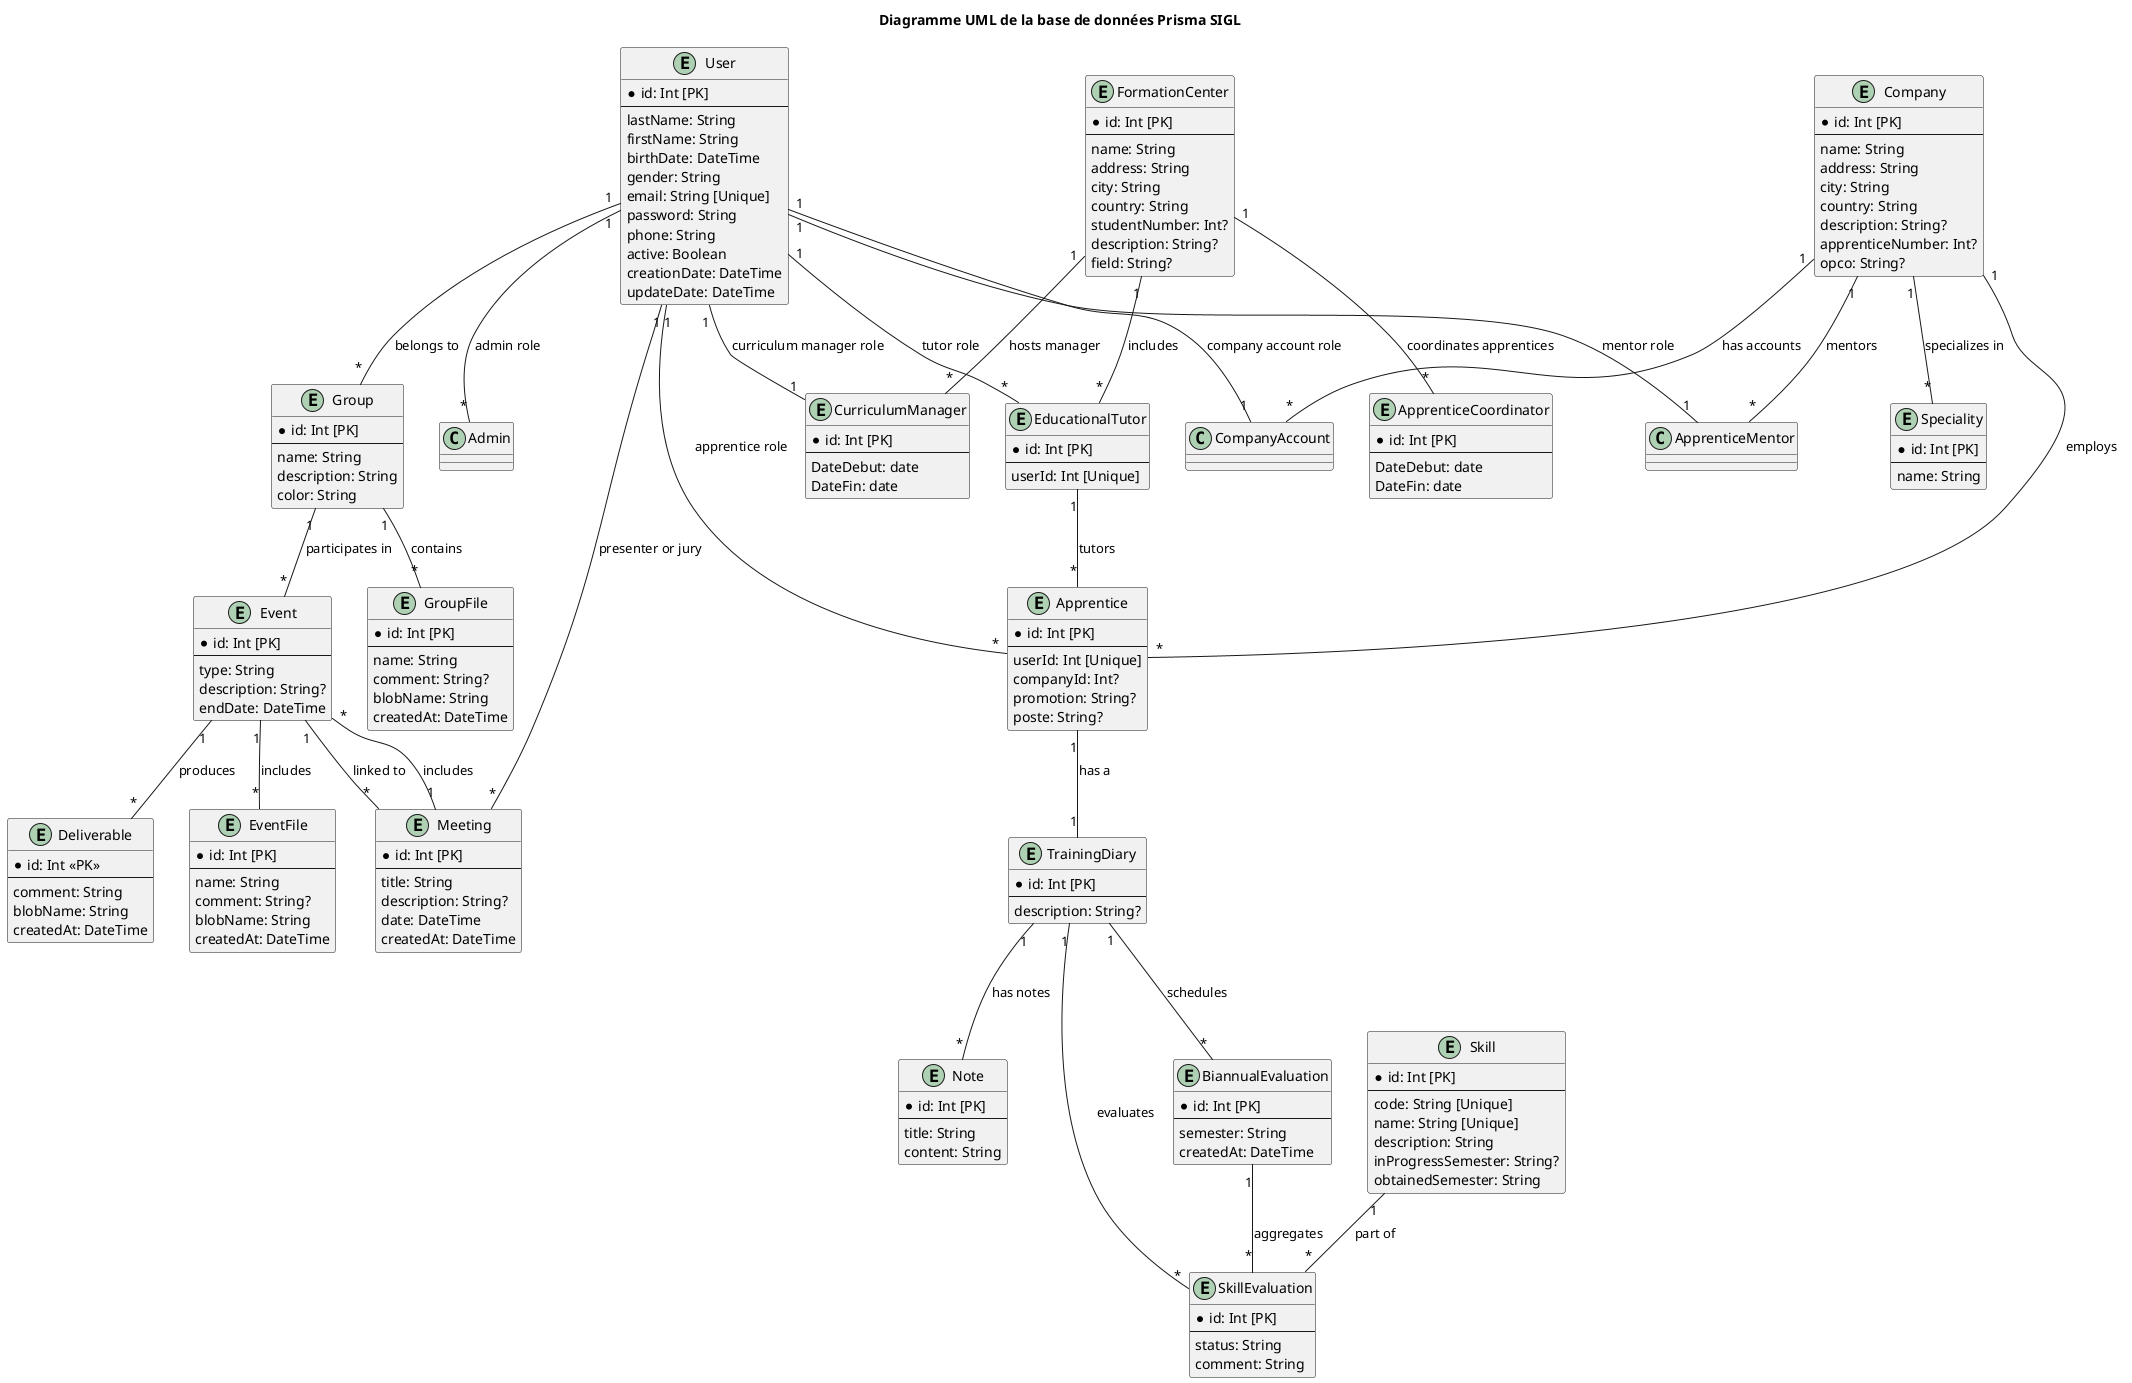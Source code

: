 @startuml

title Diagramme UML de la base de données Prisma SIGL

entity User {
  * id: Int [PK]
  --
  lastName: String
  firstName: String
  birthDate: DateTime
  gender: String
  email: String [Unique]
  password: String
  phone: String
  active: Boolean
  creationDate: DateTime
  updateDate: DateTime
}

entity Group {
  * id: Int [PK]
  --
  name: String
  description: String
  color: String
}

entity Note {
  * id: Int [PK]
  --
  title: String
  content: String
}

entity CurriculumManager{
  * id: Int [PK]
  --
  DateDebut: date
  DateFin: date
}

entity GroupFile {
  * id: Int [PK]
  --
  name: String
  comment: String?
  blobName: String
  createdAt: DateTime
}

entity FormationCenter {
  * id: Int [PK]
  --
  name: String
  address: String
  city: String
  country: String
  studentNumber: Int?
  description: String?
  field: String?
}

entity EducationalTutor {
  * id: Int [PK]
  --
  userId: Int [Unique]
}

entity Apprentice {
  * id: Int [PK]
  --
  userId: Int [Unique]
  companyId: Int?
  promotion: String?
  poste: String?
}

entity Company {
  * id: Int [PK]
  --
  name: String
  address: String
  city: String
  country: String
  description: String?
  apprenticeNumber: Int?
  opco: String?
}

entity Speciality {
  * id: Int [PK]
  --
  name: String
}

entity Event {
  * id: Int [PK]
  --
  type: String
  description: String?
  endDate: DateTime
}

entity EventFile {
  * id: Int [PK]
  --
  name: String
  comment: String?
  blobName: String
  createdAt: DateTime
}

entity Meeting {
  * id: Int [PK]
  --
  title: String
  description: String?
  date: DateTime
  createdAt: DateTime
}

entity TrainingDiary {
  * id: Int [PK]
  --
  description: String?
}

entity Skill {
  * id: Int [PK]
  --
  code: String [Unique]
  name: String [Unique]
  description: String
  inProgressSemester: String?
  obtainedSemester: String
}

entity SkillEvaluation {
  * id: Int [PK]
  --
  status: String
  comment: String
}

entity BiannualEvaluation {
  * id: Int [PK]
  --
  semester: String
  createdAt: DateTime
}

entity ApprenticeCoordinator {
  * id: Int [PK]
  --
  DateDebut: date
  DateFin: date
}

entity Deliverable {
  * id: Int <<PK>>
  --
  comment: String
  blobName: String
  createdAt: DateTime
}

User "1" -- "*" Group : belongs to
User "1" -- "*" Meeting : presenter or jury
User "1" -- "*" EducationalTutor : tutor role
User "1" -- "*" Apprentice : apprentice role
User "1" -- "*" Admin : admin role
User "1" -- "1" ApprenticeMentor : mentor role
User "1" -- "1" CurriculumManager : curriculum manager role
User "1" -- "1" CompanyAccount : company account role
Group "1" -- "*" GroupFile : contains
Group "1" -- "*" Event : participates in
Apprentice "1" -- "1" TrainingDiary : has a
FormationCenter "1" -- "*" EducationalTutor : includes
FormationCenter "1" -- "*" CurriculumManager : hosts manager
FormationCenter "1" -- "*" ApprenticeCoordinator : coordinates apprentices
EducationalTutor "1" -- "*" Apprentice : tutors
Company "1" -- "*" Apprentice : employs
Company "1" -- "*" ApprenticeMentor : mentors
Company "1" -- "*" Speciality : specializes in
Company "1" -- "*" CompanyAccount : has accounts
Event "1" -- "*" EventFile : includes
Event "1" -- "*" Meeting : linked to
Event "1" -- "*" Deliverable : produces
TrainingDiary "1" -- "*" SkillEvaluation : evaluates
TrainingDiary "1" -- "*" Note : has notes
TrainingDiary "1" -- "*" BiannualEvaluation : schedules
Skill "1" -- "*" SkillEvaluation : part of
BiannualEvaluation "1" -- "*" SkillEvaluation : aggregates
Meeting "1" -- "*" Event : includes

@enduml

